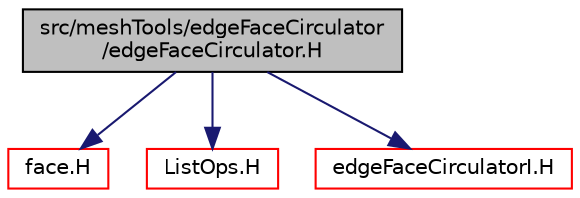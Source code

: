 digraph "src/meshTools/edgeFaceCirculator/edgeFaceCirculator.H"
{
  bgcolor="transparent";
  edge [fontname="Helvetica",fontsize="10",labelfontname="Helvetica",labelfontsize="10"];
  node [fontname="Helvetica",fontsize="10",shape=record];
  Node1 [label="src/meshTools/edgeFaceCirculator\l/edgeFaceCirculator.H",height=0.2,width=0.4,color="black", fillcolor="grey75", style="filled", fontcolor="black"];
  Node1 -> Node2 [color="midnightblue",fontsize="10",style="solid",fontname="Helvetica"];
  Node2 [label="face.H",height=0.2,width=0.4,color="red",URL="$a08848.html"];
  Node1 -> Node3 [color="midnightblue",fontsize="10",style="solid",fontname="Helvetica"];
  Node3 [label="ListOps.H",height=0.2,width=0.4,color="red",URL="$a07951.html",tooltip="Various functions to operate on Lists. "];
  Node1 -> Node4 [color="midnightblue",fontsize="10",style="solid",fontname="Helvetica"];
  Node4 [label="edgeFaceCirculatorI.H",height=0.2,width=0.4,color="red",URL="$a07567.html"];
}
